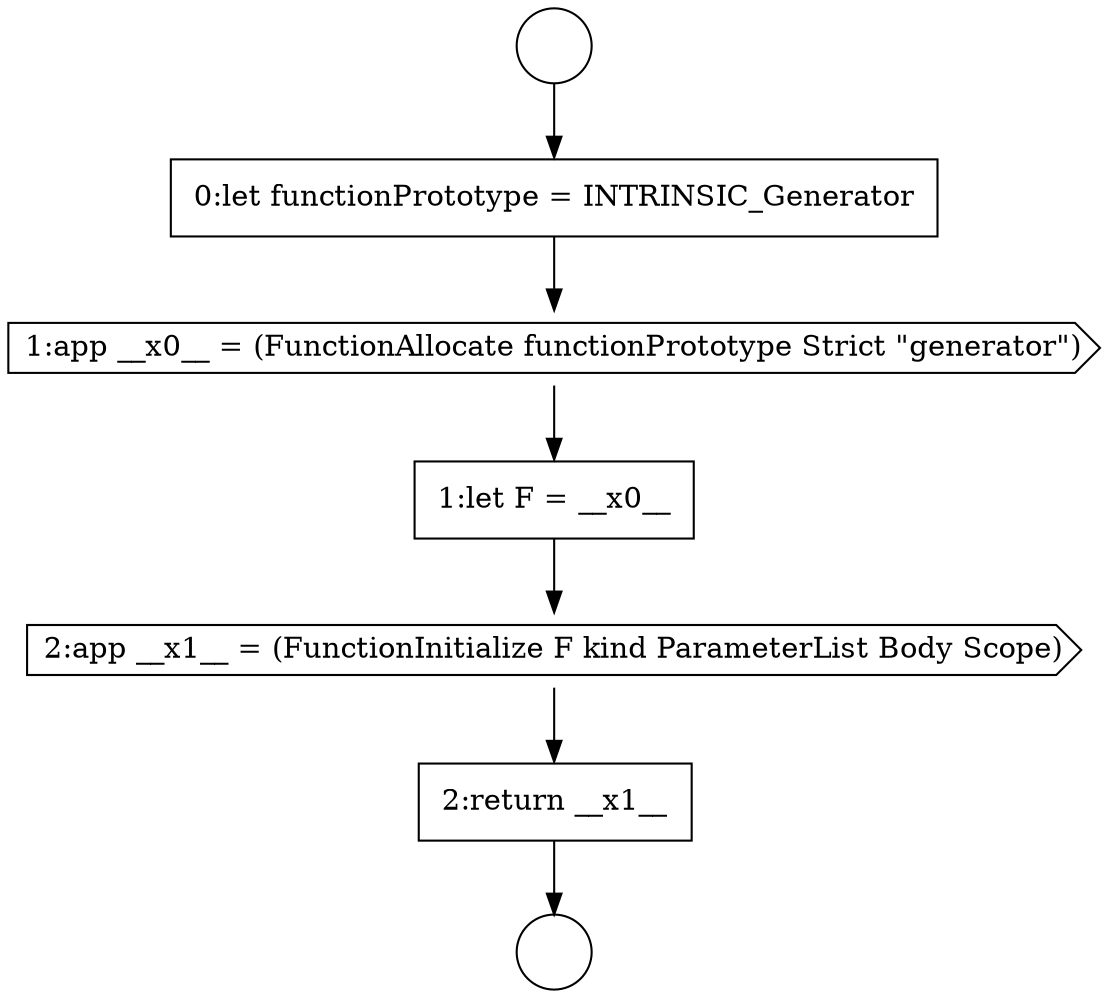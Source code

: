 digraph {
  node2035 [shape=circle label=" " color="black" fillcolor="white" style=filled]
  node2039 [shape=none, margin=0, label=<<font color="black">
    <table border="0" cellborder="1" cellspacing="0" cellpadding="10">
      <tr><td align="left">1:let F = __x0__</td></tr>
    </table>
  </font>> color="black" fillcolor="white" style=filled]
  node2038 [shape=cds, label=<<font color="black">1:app __x0__ = (FunctionAllocate functionPrototype Strict &quot;generator&quot;)</font>> color="black" fillcolor="white" style=filled]
  node2037 [shape=none, margin=0, label=<<font color="black">
    <table border="0" cellborder="1" cellspacing="0" cellpadding="10">
      <tr><td align="left">0:let functionPrototype = INTRINSIC_Generator</td></tr>
    </table>
  </font>> color="black" fillcolor="white" style=filled]
  node2040 [shape=cds, label=<<font color="black">2:app __x1__ = (FunctionInitialize F kind ParameterList Body Scope)</font>> color="black" fillcolor="white" style=filled]
  node2041 [shape=none, margin=0, label=<<font color="black">
    <table border="0" cellborder="1" cellspacing="0" cellpadding="10">
      <tr><td align="left">2:return __x1__</td></tr>
    </table>
  </font>> color="black" fillcolor="white" style=filled]
  node2036 [shape=circle label=" " color="black" fillcolor="white" style=filled]
  node2035 -> node2037 [ color="black"]
  node2037 -> node2038 [ color="black"]
  node2040 -> node2041 [ color="black"]
  node2038 -> node2039 [ color="black"]
  node2041 -> node2036 [ color="black"]
  node2039 -> node2040 [ color="black"]
}
